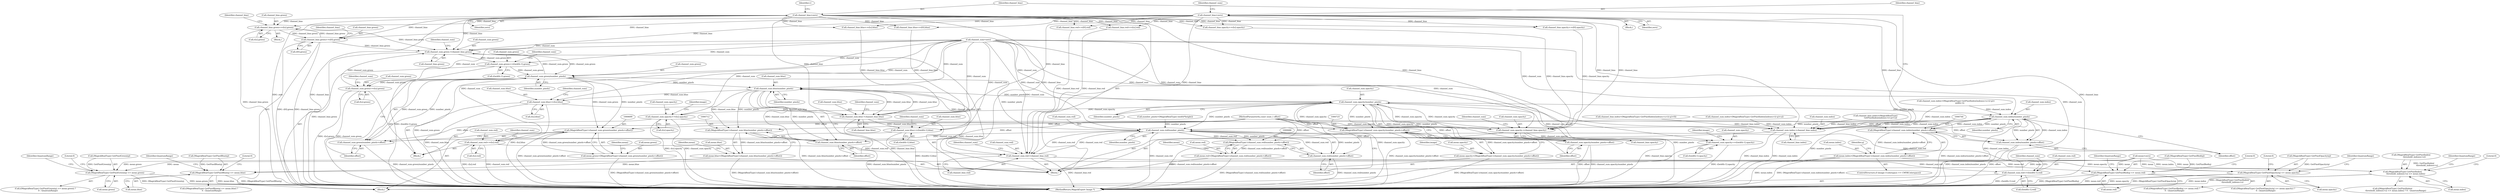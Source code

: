 digraph "0_ImageMagick6_35c7032723d85eee7318ff6c82f031fa2666b773@array" {
"1000367" [label="(Call,channel_bias.green+=r[u].green)"];
"1000557" [label="(Call,channel_bias.green+=r[0].green)"];
"1000533" [label="(Call,channel_bias=zero)"];
"1000367" [label="(Call,channel_bias.green+=r[u].green)"];
"1000316" [label="(Call,channel_bias=zero)"];
"1000505" [label="(Call,channel_sum.green-=channel_bias.green)"];
"1000617" [label="(Call,channel_sum.green+=r[width-1].green)"];
"1000701" [label="(Call,channel_sum.green/number_pixels)"];
"1000423" [label="(Call,channel_sum.green+=r[u].green)"];
"1000698" [label="(Call,(MagickRealType) (channel_sum.green/number_pixels+offset))"];
"1000694" [label="(Call,mean.green=(MagickRealType) (channel_sum.green/number_pixels+offset))"];
"1000768" [label="(Call,(MagickRealType) GetPixelGreen(q) <= mean.green)"];
"1000700" [label="(Call,channel_sum.green/number_pixels+offset)"];
"1000714" [label="(Call,channel_sum.blue/number_pixels)"];
"1000432" [label="(Call,channel_sum.blue+=r[u].blue)"];
"1000512" [label="(Call,channel_sum.blue-=channel_bias.blue)"];
"1000628" [label="(Call,channel_sum.blue+=r[width-1].blue)"];
"1000711" [label="(Call,(MagickRealType) (channel_sum.blue/number_pixels+offset))"];
"1000707" [label="(Call,mean.blue=(MagickRealType) (channel_sum.blue/number_pixels+offset))"];
"1000781" [label="(Call,(MagickRealType) GetPixelBlue(q) <= mean.blue)"];
"1000713" [label="(Call,channel_sum.blue/number_pixels+offset)"];
"1000727" [label="(Call,channel_sum.opacity/number_pixels)"];
"1000441" [label="(Call,channel_sum.opacity+=r[u].opacity)"];
"1000519" [label="(Call,channel_sum.opacity-=channel_bias.opacity)"];
"1000639" [label="(Call,channel_sum.opacity+=r[width-1].opacity)"];
"1000688" [label="(Call,channel_sum.red/number_pixels)"];
"1000414" [label="(Call,channel_sum.red+=r[u].red)"];
"1000498" [label="(Call,channel_sum.red-=channel_bias.red)"];
"1000606" [label="(Call,channel_sum.red+=r[width-1].red)"];
"1000685" [label="(Call,(MagickRealType) (channel_sum.red/number_pixels+offset))"];
"1000681" [label="(Call,mean.red=(MagickRealType) (channel_sum.red/number_pixels+offset))"];
"1000755" [label="(Call,(MagickRealType) GetPixelRed(q) <= mean.red)"];
"1000687" [label="(Call,channel_sum.red/number_pixels+offset)"];
"1000724" [label="(Call,(MagickRealType) (channel_sum.opacity/number_pixels+offset))"];
"1000720" [label="(Call,mean.opacity=(MagickRealType) (channel_sum.opacity/number_pixels+offset))"];
"1000794" [label="(Call,(MagickRealType) GetPixelOpacity(q) <= mean.opacity)"];
"1000726" [label="(Call,channel_sum.opacity/number_pixels+offset)"];
"1000746" [label="(Call,channel_sum.index/number_pixels)"];
"1000526" [label="(Call,channel_sum.index-=channel_bias.index)"];
"1000743" [label="(Call,(MagickRealType) (channel_sum.index/number_pixels+offset))"];
"1000739" [label="(Call,mean.index=(MagickRealType) (channel_sum.index/number_pixels+offset))"];
"1000815" [label="(Call,(MagickRealType) GetPixelIndex(\n          threshold_indexes+x) <= mean.index)"];
"1000745" [label="(Call,channel_sum.index/number_pixels+offset)"];
"1000509" [label="(Call,channel_bias.green)"];
"1000714" [label="(Call,channel_sum.blue/number_pixels)"];
"1000385" [label="(Call,channel_bias.opacity+=r[u].opacity)"];
"1000711" [label="(Call,(MagickRealType) (channel_sum.blue/number_pixels+offset))"];
"1000445" [label="(Call,r[u].opacity)"];
"1000681" [label="(Call,mean.red=(MagickRealType) (channel_sum.red/number_pixels+offset))"];
"1000610" [label="(Call,r[width-1].red)"];
"1000618" [label="(Call,channel_sum.green)"];
"1000530" [label="(Call,channel_bias.index)"];
"1000498" [label="(Call,channel_sum.red-=channel_bias.red)"];
"1000696" [label="(Identifier,mean)"];
"1000505" [label="(Call,channel_sum.green-=channel_bias.green)"];
"1000210" [label="(Call,number_pixels=(MagickRealType) (width*height))"];
"1000695" [label="(Call,mean.green)"];
"1000688" [label="(Call,channel_sum.red/number_pixels)"];
"1000747" [label="(Call,channel_sum.index)"];
"1000548" [label="(Call,channel_bias.red+=r[0].red)"];
"1000726" [label="(Call,channel_sum.opacity/number_pixels+offset)"];
"1000441" [label="(Call,channel_sum.opacity+=r[u].opacity)"];
"1000240" [label="(Block,)"];
"1000724" [label="(Call,(MagickRealType) (channel_sum.opacity/number_pixels+offset))"];
"1000732" [label="(Identifier,offset)"];
"1000753" [label="(Identifier,q)"];
"1000814" [label="(Call,((MagickRealType) GetPixelIndex(\n          threshold_indexes+x) <= mean.index) ? 0 : QuantumRange)"];
"1000514" [label="(Identifier,channel_sum)"];
"1000780" [label="(Call,((MagickRealType) GetPixelBlue(q) <= mean.blue) ?\n        0 : QuantumRange)"];
"1000822" [label="(Call,mean.index)"];
"1000533" [label="(Call,channel_bias=zero)"];
"1000590" [label="(Call,channel_bias.index=(MagickRealType) GetPixelIndex(indexes+x+(r-p)+0))"];
"1000639" [label="(Call,channel_sum.opacity+=r[width-1].opacity)"];
"1000793" [label="(Call,((MagickRealType) GetPixelOpacity(q) <= mean.opacity) ?\n        0 : QuantumRange)"];
"1000709" [label="(Identifier,mean)"];
"1000456" [label="(Call,channel_sum.index=(MagickRealType) GetPixelIndex(indexes+(r-p)+u))"];
"1000568" [label="(Identifier,channel_bias)"];
"1000685" [label="(Call,(MagickRealType) (channel_sum.red/number_pixels+offset))"];
"1000512" [label="(Call,channel_sum.blue-=channel_bias.blue)"];
"1000755" [label="(Call,(MagickRealType) GetPixelRed(q) <= mean.red)"];
"1000319" [label="(Call,channel_sum=zero)"];
"1000617" [label="(Call,channel_sum.green+=r[width-1].green)"];
"1000799" [label="(Call,mean.opacity)"];
"1000700" [label="(Call,channel_sum.green/number_pixels+offset)"];
"1000367" [label="(Call,channel_bias.green+=r[u].green)"];
"1000371" [label="(Call,r[u].green)"];
"1000513" [label="(Call,channel_sum.blue)"];
"1000653" [label="(Identifier,image)"];
"1000760" [label="(Call,mean.red)"];
"1000769" [label="(Call,(MagickRealType) GetPixelGreen(q))"];
"1000414" [label="(Call,channel_sum.red+=r[u].red)"];
"1000527" [label="(Call,channel_sum.index)"];
"1000443" [label="(Identifier,channel_sum)"];
"1000453" [label="(Identifier,image)"];
"1000719" [label="(Identifier,offset)"];
"1000432" [label="(Call,channel_sum.blue+=r[u].blue)"];
"1000520" [label="(Call,channel_sum.opacity)"];
"1000740" [label="(Call,mean.index)"];
"1000816" [label="(Call,(MagickRealType) GetPixelIndex(\n          threshold_indexes+x))"];
"1000575" [label="(Call,channel_bias.opacity+=r[0].opacity)"];
"1000492" [label="(Call,mean=zero)"];
"1000557" [label="(Call,channel_bias.green+=r[0].green)"];
"1000707" [label="(Call,mean.blue=(MagickRealType) (channel_sum.blue/number_pixels+offset))"];
"1000433" [label="(Call,channel_sum.blue)"];
"1000423" [label="(Call,channel_sum.green+=r[u].green)"];
"1000400" [label="(Call,channel_bias.index=(MagickRealType)\n                GetPixelIndex(indexes+(r-p)+u))"];
"1000619" [label="(Identifier,channel_sum)"];
"1000702" [label="(Call,channel_sum.green)"];
"1000786" [label="(Call,mean.blue)"];
"1000547" [label="(Block,)"];
"1000682" [label="(Call,mean.red)"];
"1000558" [label="(Call,channel_bias.green)"];
"1000731" [label="(Identifier,number_pixels)"];
"1000607" [label="(Call,channel_sum.red)"];
"1000889" [label="(MethodReturn,MagickExport Image *)"];
"1000378" [label="(Identifier,channel_bias)"];
"1000728" [label="(Call,channel_sum.opacity)"];
"1000521" [label="(Identifier,channel_sum)"];
"1000523" [label="(Call,channel_bias.opacity)"];
"1000802" [label="(Literal,0)"];
"1000687" [label="(Call,channel_sum.red/number_pixels+offset)"];
"1000318" [label="(Identifier,zero)"];
"1000789" [label="(Literal,0)"];
"1000425" [label="(Identifier,channel_sum)"];
"1000794" [label="(Call,(MagickRealType) GetPixelOpacity(q) <= mean.opacity)"];
"1000436" [label="(Call,r[u].blue)"];
"1000348" [label="(Block,)"];
"1000721" [label="(Call,mean.opacity)"];
"1000490" [label="(Block,)"];
"1000427" [label="(Call,r[u].green)"];
"1000763" [label="(Literal,0)"];
"1000767" [label="(Call,((MagickRealType) GetPixelGreen(q) <= mean.green) ?\n        0 : QuantumRange)"];
"1000629" [label="(Call,channel_sum.blue)"];
"1000781" [label="(Call,(MagickRealType) GetPixelBlue(q) <= mean.blue)"];
"1000733" [label="(ControlStructure,if (image->colorspace == CMYKColorspace))"];
"1000535" [label="(Identifier,zero)"];
"1000538" [label="(Identifier,v)"];
"1000722" [label="(Identifier,mean)"];
"1000777" [label="(Identifier,QuantumRange)"];
"1000320" [label="(Identifier,channel_sum)"];
"1000376" [label="(Call,channel_bias.blue+=r[u].blue)"];
"1000621" [label="(Call,r[width-1].green)"];
"1000795" [label="(Call,(MagickRealType) GetPixelOpacity(q))"];
"1000656" [label="(Call,channel_sum.index=(MagickRealType) GetPixelIndex(indexes+x+(r-p)+\n            width-1))"];
"1000826" [label="(Identifier,QuantumRange)"];
"1000776" [label="(Literal,0)"];
"1000706" [label="(Identifier,offset)"];
"1000713" [label="(Call,channel_sum.blue/number_pixels+offset)"];
"1000692" [label="(Identifier,number_pixels)"];
"1000507" [label="(Identifier,channel_sum)"];
"1000358" [label="(Call,channel_bias.red+=r[u].red)"];
"1000368" [label="(Call,channel_bias.green)"];
"1000689" [label="(Call,channel_sum.red)"];
"1000715" [label="(Call,channel_sum.blue)"];
"1000516" [label="(Call,channel_bias.blue)"];
"1000768" [label="(Call,(MagickRealType) GetPixelGreen(q) <= mean.green)"];
"1000745" [label="(Call,channel_sum.index/number_pixels+offset)"];
"1000815" [label="(Call,(MagickRealType) GetPixelIndex(\n          threshold_indexes+x) <= mean.index)"];
"1000317" [label="(Identifier,channel_bias)"];
"1000705" [label="(Identifier,number_pixels)"];
"1000105" [label="(MethodParameterIn,const ssize_t offset)"];
"1000708" [label="(Call,mean.blue)"];
"1000825" [label="(Literal,0)"];
"1000756" [label="(Call,(MagickRealType) GetPixelRed(q))"];
"1000519" [label="(Call,channel_sum.opacity-=channel_bias.opacity)"];
"1000750" [label="(Identifier,number_pixels)"];
"1000316" [label="(Call,channel_bias=zero)"];
"1000526" [label="(Call,channel_sum.index-=channel_bias.index)"];
"1000693" [label="(Identifier,offset)"];
"1000739" [label="(Call,mean.index=(MagickRealType) (channel_sum.index/number_pixels+offset))"];
"1000718" [label="(Identifier,number_pixels)"];
"1000643" [label="(Call,r[width-1].opacity)"];
"1000424" [label="(Call,channel_sum.green)"];
"1000803" [label="(Identifier,QuantumRange)"];
"1000628" [label="(Call,channel_sum.blue+=r[width-1].blue)"];
"1000727" [label="(Call,channel_sum.opacity/number_pixels)"];
"1000502" [label="(Call,channel_bias.red)"];
"1000694" [label="(Call,mean.green=(MagickRealType) (channel_sum.green/number_pixels+offset))"];
"1000701" [label="(Call,channel_sum.green/number_pixels)"];
"1000499" [label="(Call,channel_sum.red)"];
"1000698" [label="(Call,(MagickRealType) (channel_sum.green/number_pixels+offset))"];
"1000751" [label="(Identifier,offset)"];
"1000418" [label="(Call,r[u].red)"];
"1000743" [label="(Call,(MagickRealType) (channel_sum.index/number_pixels+offset))"];
"1000754" [label="(Call,((MagickRealType) GetPixelRed(q) <= mean.red) ?\n        0 : QuantumRange)"];
"1000561" [label="(Call,r[0].green)"];
"1000782" [label="(Call,(MagickRealType) GetPixelBlue(q))"];
"1000632" [label="(Call,r[width-1].blue)"];
"1000764" [label="(Identifier,QuantumRange)"];
"1000506" [label="(Call,channel_sum.green)"];
"1000630" [label="(Identifier,channel_sum)"];
"1000790" [label="(Identifier,QuantumRange)"];
"1000528" [label="(Identifier,channel_sum)"];
"1000434" [label="(Identifier,channel_sum)"];
"1000746" [label="(Call,channel_sum.index/number_pixels)"];
"1000357" [label="(Block,)"];
"1000566" [label="(Call,channel_bias.blue+=r[0].blue)"];
"1000640" [label="(Call,channel_sum.opacity)"];
"1000736" [label="(Identifier,image)"];
"1000415" [label="(Call,channel_sum.red)"];
"1000606" [label="(Call,channel_sum.red+=r[width-1].red)"];
"1000442" [label="(Call,channel_sum.opacity)"];
"1000534" [label="(Identifier,channel_bias)"];
"1000773" [label="(Call,mean.green)"];
"1000641" [label="(Identifier,channel_sum)"];
"1000720" [label="(Call,mean.opacity=(MagickRealType) (channel_sum.opacity/number_pixels+offset))"];
"1000367" -> "1000357"  [label="AST: "];
"1000367" -> "1000371"  [label="CFG: "];
"1000368" -> "1000367"  [label="AST: "];
"1000371" -> "1000367"  [label="AST: "];
"1000378" -> "1000367"  [label="CFG: "];
"1000367" -> "1000889"  [label="DDG: channel_bias.green"];
"1000557" -> "1000367"  [label="DDG: channel_bias.green"];
"1000316" -> "1000367"  [label="DDG: channel_bias"];
"1000533" -> "1000367"  [label="DDG: channel_bias"];
"1000367" -> "1000505"  [label="DDG: channel_bias.green"];
"1000367" -> "1000557"  [label="DDG: channel_bias.green"];
"1000557" -> "1000547"  [label="AST: "];
"1000557" -> "1000561"  [label="CFG: "];
"1000558" -> "1000557"  [label="AST: "];
"1000561" -> "1000557"  [label="AST: "];
"1000568" -> "1000557"  [label="CFG: "];
"1000557" -> "1000889"  [label="DDG: channel_bias.green"];
"1000557" -> "1000889"  [label="DDG: r[0].green"];
"1000557" -> "1000505"  [label="DDG: channel_bias.green"];
"1000533" -> "1000557"  [label="DDG: channel_bias"];
"1000316" -> "1000557"  [label="DDG: channel_bias"];
"1000533" -> "1000490"  [label="AST: "];
"1000533" -> "1000535"  [label="CFG: "];
"1000534" -> "1000533"  [label="AST: "];
"1000535" -> "1000533"  [label="AST: "];
"1000538" -> "1000533"  [label="CFG: "];
"1000533" -> "1000889"  [label="DDG: channel_bias"];
"1000533" -> "1000889"  [label="DDG: zero"];
"1000533" -> "1000358"  [label="DDG: channel_bias"];
"1000533" -> "1000376"  [label="DDG: channel_bias"];
"1000533" -> "1000385"  [label="DDG: channel_bias"];
"1000533" -> "1000498"  [label="DDG: channel_bias"];
"1000533" -> "1000505"  [label="DDG: channel_bias"];
"1000533" -> "1000512"  [label="DDG: channel_bias"];
"1000533" -> "1000519"  [label="DDG: channel_bias"];
"1000533" -> "1000526"  [label="DDG: channel_bias"];
"1000533" -> "1000548"  [label="DDG: channel_bias"];
"1000533" -> "1000566"  [label="DDG: channel_bias"];
"1000533" -> "1000575"  [label="DDG: channel_bias"];
"1000316" -> "1000240"  [label="AST: "];
"1000316" -> "1000318"  [label="CFG: "];
"1000317" -> "1000316"  [label="AST: "];
"1000318" -> "1000316"  [label="AST: "];
"1000320" -> "1000316"  [label="CFG: "];
"1000316" -> "1000889"  [label="DDG: channel_bias"];
"1000316" -> "1000358"  [label="DDG: channel_bias"];
"1000316" -> "1000376"  [label="DDG: channel_bias"];
"1000316" -> "1000385"  [label="DDG: channel_bias"];
"1000316" -> "1000498"  [label="DDG: channel_bias"];
"1000316" -> "1000505"  [label="DDG: channel_bias"];
"1000316" -> "1000512"  [label="DDG: channel_bias"];
"1000316" -> "1000519"  [label="DDG: channel_bias"];
"1000316" -> "1000526"  [label="DDG: channel_bias"];
"1000316" -> "1000548"  [label="DDG: channel_bias"];
"1000316" -> "1000566"  [label="DDG: channel_bias"];
"1000316" -> "1000575"  [label="DDG: channel_bias"];
"1000505" -> "1000490"  [label="AST: "];
"1000505" -> "1000509"  [label="CFG: "];
"1000506" -> "1000505"  [label="AST: "];
"1000509" -> "1000505"  [label="AST: "];
"1000514" -> "1000505"  [label="CFG: "];
"1000505" -> "1000889"  [label="DDG: channel_bias.green"];
"1000423" -> "1000505"  [label="DDG: channel_sum.green"];
"1000701" -> "1000505"  [label="DDG: channel_sum.green"];
"1000319" -> "1000505"  [label="DDG: channel_sum"];
"1000505" -> "1000617"  [label="DDG: channel_sum.green"];
"1000505" -> "1000701"  [label="DDG: channel_sum.green"];
"1000617" -> "1000547"  [label="AST: "];
"1000617" -> "1000621"  [label="CFG: "];
"1000618" -> "1000617"  [label="AST: "];
"1000621" -> "1000617"  [label="AST: "];
"1000630" -> "1000617"  [label="CFG: "];
"1000617" -> "1000889"  [label="DDG: r[width-1].green"];
"1000319" -> "1000617"  [label="DDG: channel_sum"];
"1000617" -> "1000701"  [label="DDG: channel_sum.green"];
"1000701" -> "1000700"  [label="AST: "];
"1000701" -> "1000705"  [label="CFG: "];
"1000702" -> "1000701"  [label="AST: "];
"1000705" -> "1000701"  [label="AST: "];
"1000706" -> "1000701"  [label="CFG: "];
"1000701" -> "1000889"  [label="DDG: channel_sum.green"];
"1000701" -> "1000423"  [label="DDG: channel_sum.green"];
"1000701" -> "1000698"  [label="DDG: channel_sum.green"];
"1000701" -> "1000698"  [label="DDG: number_pixels"];
"1000701" -> "1000700"  [label="DDG: channel_sum.green"];
"1000701" -> "1000700"  [label="DDG: number_pixels"];
"1000319" -> "1000701"  [label="DDG: channel_sum"];
"1000688" -> "1000701"  [label="DDG: number_pixels"];
"1000701" -> "1000714"  [label="DDG: number_pixels"];
"1000423" -> "1000348"  [label="AST: "];
"1000423" -> "1000427"  [label="CFG: "];
"1000424" -> "1000423"  [label="AST: "];
"1000427" -> "1000423"  [label="AST: "];
"1000434" -> "1000423"  [label="CFG: "];
"1000423" -> "1000889"  [label="DDG: r[u].green"];
"1000423" -> "1000889"  [label="DDG: channel_sum.green"];
"1000319" -> "1000423"  [label="DDG: channel_sum"];
"1000698" -> "1000694"  [label="AST: "];
"1000698" -> "1000700"  [label="CFG: "];
"1000699" -> "1000698"  [label="AST: "];
"1000700" -> "1000698"  [label="AST: "];
"1000694" -> "1000698"  [label="CFG: "];
"1000698" -> "1000889"  [label="DDG: channel_sum.green/number_pixels+offset"];
"1000698" -> "1000694"  [label="DDG: channel_sum.green/number_pixels+offset"];
"1000105" -> "1000698"  [label="DDG: offset"];
"1000694" -> "1000490"  [label="AST: "];
"1000695" -> "1000694"  [label="AST: "];
"1000709" -> "1000694"  [label="CFG: "];
"1000694" -> "1000889"  [label="DDG: (MagickRealType) (channel_sum.green/number_pixels+offset)"];
"1000694" -> "1000768"  [label="DDG: mean.green"];
"1000768" -> "1000767"  [label="AST: "];
"1000768" -> "1000773"  [label="CFG: "];
"1000769" -> "1000768"  [label="AST: "];
"1000773" -> "1000768"  [label="AST: "];
"1000776" -> "1000768"  [label="CFG: "];
"1000777" -> "1000768"  [label="CFG: "];
"1000768" -> "1000889"  [label="DDG: mean.green"];
"1000768" -> "1000889"  [label="DDG: (MagickRealType) GetPixelGreen(q)"];
"1000769" -> "1000768"  [label="DDG: GetPixelGreen(q)"];
"1000492" -> "1000768"  [label="DDG: mean"];
"1000700" -> "1000706"  [label="CFG: "];
"1000706" -> "1000700"  [label="AST: "];
"1000700" -> "1000889"  [label="DDG: channel_sum.green/number_pixels"];
"1000105" -> "1000700"  [label="DDG: offset"];
"1000714" -> "1000713"  [label="AST: "];
"1000714" -> "1000718"  [label="CFG: "];
"1000715" -> "1000714"  [label="AST: "];
"1000718" -> "1000714"  [label="AST: "];
"1000719" -> "1000714"  [label="CFG: "];
"1000714" -> "1000889"  [label="DDG: channel_sum.blue"];
"1000714" -> "1000432"  [label="DDG: channel_sum.blue"];
"1000714" -> "1000512"  [label="DDG: channel_sum.blue"];
"1000714" -> "1000711"  [label="DDG: channel_sum.blue"];
"1000714" -> "1000711"  [label="DDG: number_pixels"];
"1000714" -> "1000713"  [label="DDG: channel_sum.blue"];
"1000714" -> "1000713"  [label="DDG: number_pixels"];
"1000628" -> "1000714"  [label="DDG: channel_sum.blue"];
"1000512" -> "1000714"  [label="DDG: channel_sum.blue"];
"1000319" -> "1000714"  [label="DDG: channel_sum"];
"1000714" -> "1000727"  [label="DDG: number_pixels"];
"1000432" -> "1000348"  [label="AST: "];
"1000432" -> "1000436"  [label="CFG: "];
"1000433" -> "1000432"  [label="AST: "];
"1000436" -> "1000432"  [label="AST: "];
"1000443" -> "1000432"  [label="CFG: "];
"1000432" -> "1000889"  [label="DDG: r[u].blue"];
"1000432" -> "1000889"  [label="DDG: channel_sum.blue"];
"1000319" -> "1000432"  [label="DDG: channel_sum"];
"1000432" -> "1000512"  [label="DDG: channel_sum.blue"];
"1000512" -> "1000490"  [label="AST: "];
"1000512" -> "1000516"  [label="CFG: "];
"1000513" -> "1000512"  [label="AST: "];
"1000516" -> "1000512"  [label="AST: "];
"1000521" -> "1000512"  [label="CFG: "];
"1000512" -> "1000889"  [label="DDG: channel_bias.blue"];
"1000376" -> "1000512"  [label="DDG: channel_bias.blue"];
"1000566" -> "1000512"  [label="DDG: channel_bias.blue"];
"1000319" -> "1000512"  [label="DDG: channel_sum"];
"1000512" -> "1000628"  [label="DDG: channel_sum.blue"];
"1000628" -> "1000547"  [label="AST: "];
"1000628" -> "1000632"  [label="CFG: "];
"1000629" -> "1000628"  [label="AST: "];
"1000632" -> "1000628"  [label="AST: "];
"1000641" -> "1000628"  [label="CFG: "];
"1000628" -> "1000889"  [label="DDG: r[width-1].blue"];
"1000319" -> "1000628"  [label="DDG: channel_sum"];
"1000711" -> "1000707"  [label="AST: "];
"1000711" -> "1000713"  [label="CFG: "];
"1000712" -> "1000711"  [label="AST: "];
"1000713" -> "1000711"  [label="AST: "];
"1000707" -> "1000711"  [label="CFG: "];
"1000711" -> "1000889"  [label="DDG: channel_sum.blue/number_pixels+offset"];
"1000711" -> "1000707"  [label="DDG: channel_sum.blue/number_pixels+offset"];
"1000105" -> "1000711"  [label="DDG: offset"];
"1000707" -> "1000490"  [label="AST: "];
"1000708" -> "1000707"  [label="AST: "];
"1000722" -> "1000707"  [label="CFG: "];
"1000707" -> "1000889"  [label="DDG: (MagickRealType) (channel_sum.blue/number_pixels+offset)"];
"1000707" -> "1000781"  [label="DDG: mean.blue"];
"1000781" -> "1000780"  [label="AST: "];
"1000781" -> "1000786"  [label="CFG: "];
"1000782" -> "1000781"  [label="AST: "];
"1000786" -> "1000781"  [label="AST: "];
"1000789" -> "1000781"  [label="CFG: "];
"1000790" -> "1000781"  [label="CFG: "];
"1000781" -> "1000889"  [label="DDG: (MagickRealType) GetPixelBlue(q)"];
"1000781" -> "1000889"  [label="DDG: mean.blue"];
"1000782" -> "1000781"  [label="DDG: GetPixelBlue(q)"];
"1000492" -> "1000781"  [label="DDG: mean"];
"1000713" -> "1000719"  [label="CFG: "];
"1000719" -> "1000713"  [label="AST: "];
"1000713" -> "1000889"  [label="DDG: channel_sum.blue/number_pixels"];
"1000105" -> "1000713"  [label="DDG: offset"];
"1000727" -> "1000726"  [label="AST: "];
"1000727" -> "1000731"  [label="CFG: "];
"1000728" -> "1000727"  [label="AST: "];
"1000731" -> "1000727"  [label="AST: "];
"1000732" -> "1000727"  [label="CFG: "];
"1000727" -> "1000889"  [label="DDG: number_pixels"];
"1000727" -> "1000889"  [label="DDG: channel_sum.opacity"];
"1000727" -> "1000441"  [label="DDG: channel_sum.opacity"];
"1000727" -> "1000519"  [label="DDG: channel_sum.opacity"];
"1000727" -> "1000688"  [label="DDG: number_pixels"];
"1000727" -> "1000724"  [label="DDG: channel_sum.opacity"];
"1000727" -> "1000724"  [label="DDG: number_pixels"];
"1000727" -> "1000726"  [label="DDG: channel_sum.opacity"];
"1000727" -> "1000726"  [label="DDG: number_pixels"];
"1000319" -> "1000727"  [label="DDG: channel_sum"];
"1000519" -> "1000727"  [label="DDG: channel_sum.opacity"];
"1000639" -> "1000727"  [label="DDG: channel_sum.opacity"];
"1000727" -> "1000746"  [label="DDG: number_pixels"];
"1000441" -> "1000348"  [label="AST: "];
"1000441" -> "1000445"  [label="CFG: "];
"1000442" -> "1000441"  [label="AST: "];
"1000445" -> "1000441"  [label="AST: "];
"1000453" -> "1000441"  [label="CFG: "];
"1000441" -> "1000889"  [label="DDG: channel_sum.opacity"];
"1000441" -> "1000889"  [label="DDG: r[u].opacity"];
"1000319" -> "1000441"  [label="DDG: channel_sum"];
"1000441" -> "1000519"  [label="DDG: channel_sum.opacity"];
"1000519" -> "1000490"  [label="AST: "];
"1000519" -> "1000523"  [label="CFG: "];
"1000520" -> "1000519"  [label="AST: "];
"1000523" -> "1000519"  [label="AST: "];
"1000528" -> "1000519"  [label="CFG: "];
"1000519" -> "1000889"  [label="DDG: channel_bias.opacity"];
"1000575" -> "1000519"  [label="DDG: channel_bias.opacity"];
"1000385" -> "1000519"  [label="DDG: channel_bias.opacity"];
"1000319" -> "1000519"  [label="DDG: channel_sum"];
"1000519" -> "1000639"  [label="DDG: channel_sum.opacity"];
"1000639" -> "1000547"  [label="AST: "];
"1000639" -> "1000643"  [label="CFG: "];
"1000640" -> "1000639"  [label="AST: "];
"1000643" -> "1000639"  [label="AST: "];
"1000653" -> "1000639"  [label="CFG: "];
"1000639" -> "1000889"  [label="DDG: r[width-1].opacity"];
"1000319" -> "1000639"  [label="DDG: channel_sum"];
"1000688" -> "1000687"  [label="AST: "];
"1000688" -> "1000692"  [label="CFG: "];
"1000689" -> "1000688"  [label="AST: "];
"1000692" -> "1000688"  [label="AST: "];
"1000693" -> "1000688"  [label="CFG: "];
"1000688" -> "1000889"  [label="DDG: channel_sum.red"];
"1000688" -> "1000414"  [label="DDG: channel_sum.red"];
"1000688" -> "1000498"  [label="DDG: channel_sum.red"];
"1000688" -> "1000685"  [label="DDG: channel_sum.red"];
"1000688" -> "1000685"  [label="DDG: number_pixels"];
"1000688" -> "1000687"  [label="DDG: channel_sum.red"];
"1000688" -> "1000687"  [label="DDG: number_pixels"];
"1000606" -> "1000688"  [label="DDG: channel_sum.red"];
"1000498" -> "1000688"  [label="DDG: channel_sum.red"];
"1000319" -> "1000688"  [label="DDG: channel_sum"];
"1000746" -> "1000688"  [label="DDG: number_pixels"];
"1000210" -> "1000688"  [label="DDG: number_pixels"];
"1000414" -> "1000348"  [label="AST: "];
"1000414" -> "1000418"  [label="CFG: "];
"1000415" -> "1000414"  [label="AST: "];
"1000418" -> "1000414"  [label="AST: "];
"1000425" -> "1000414"  [label="CFG: "];
"1000414" -> "1000889"  [label="DDG: r[u].red"];
"1000414" -> "1000889"  [label="DDG: channel_sum.red"];
"1000319" -> "1000414"  [label="DDG: channel_sum"];
"1000414" -> "1000498"  [label="DDG: channel_sum.red"];
"1000498" -> "1000490"  [label="AST: "];
"1000498" -> "1000502"  [label="CFG: "];
"1000499" -> "1000498"  [label="AST: "];
"1000502" -> "1000498"  [label="AST: "];
"1000507" -> "1000498"  [label="CFG: "];
"1000498" -> "1000889"  [label="DDG: channel_bias.red"];
"1000548" -> "1000498"  [label="DDG: channel_bias.red"];
"1000358" -> "1000498"  [label="DDG: channel_bias.red"];
"1000319" -> "1000498"  [label="DDG: channel_sum"];
"1000498" -> "1000606"  [label="DDG: channel_sum.red"];
"1000606" -> "1000547"  [label="AST: "];
"1000606" -> "1000610"  [label="CFG: "];
"1000607" -> "1000606"  [label="AST: "];
"1000610" -> "1000606"  [label="AST: "];
"1000619" -> "1000606"  [label="CFG: "];
"1000606" -> "1000889"  [label="DDG: r[width-1].red"];
"1000319" -> "1000606"  [label="DDG: channel_sum"];
"1000685" -> "1000681"  [label="AST: "];
"1000685" -> "1000687"  [label="CFG: "];
"1000686" -> "1000685"  [label="AST: "];
"1000687" -> "1000685"  [label="AST: "];
"1000681" -> "1000685"  [label="CFG: "];
"1000685" -> "1000889"  [label="DDG: channel_sum.red/number_pixels+offset"];
"1000685" -> "1000681"  [label="DDG: channel_sum.red/number_pixels+offset"];
"1000105" -> "1000685"  [label="DDG: offset"];
"1000681" -> "1000490"  [label="AST: "];
"1000682" -> "1000681"  [label="AST: "];
"1000696" -> "1000681"  [label="CFG: "];
"1000681" -> "1000889"  [label="DDG: (MagickRealType) (channel_sum.red/number_pixels+offset)"];
"1000681" -> "1000755"  [label="DDG: mean.red"];
"1000755" -> "1000754"  [label="AST: "];
"1000755" -> "1000760"  [label="CFG: "];
"1000756" -> "1000755"  [label="AST: "];
"1000760" -> "1000755"  [label="AST: "];
"1000763" -> "1000755"  [label="CFG: "];
"1000764" -> "1000755"  [label="CFG: "];
"1000755" -> "1000889"  [label="DDG: mean.red"];
"1000755" -> "1000889"  [label="DDG: (MagickRealType) GetPixelRed(q)"];
"1000756" -> "1000755"  [label="DDG: GetPixelRed(q)"];
"1000492" -> "1000755"  [label="DDG: mean"];
"1000687" -> "1000693"  [label="CFG: "];
"1000693" -> "1000687"  [label="AST: "];
"1000687" -> "1000889"  [label="DDG: channel_sum.red/number_pixels"];
"1000105" -> "1000687"  [label="DDG: offset"];
"1000724" -> "1000720"  [label="AST: "];
"1000724" -> "1000726"  [label="CFG: "];
"1000725" -> "1000724"  [label="AST: "];
"1000726" -> "1000724"  [label="AST: "];
"1000720" -> "1000724"  [label="CFG: "];
"1000724" -> "1000889"  [label="DDG: channel_sum.opacity/number_pixels+offset"];
"1000724" -> "1000720"  [label="DDG: channel_sum.opacity/number_pixels+offset"];
"1000105" -> "1000724"  [label="DDG: offset"];
"1000720" -> "1000490"  [label="AST: "];
"1000721" -> "1000720"  [label="AST: "];
"1000736" -> "1000720"  [label="CFG: "];
"1000720" -> "1000889"  [label="DDG: (MagickRealType) (channel_sum.opacity/number_pixels+offset)"];
"1000720" -> "1000794"  [label="DDG: mean.opacity"];
"1000794" -> "1000793"  [label="AST: "];
"1000794" -> "1000799"  [label="CFG: "];
"1000795" -> "1000794"  [label="AST: "];
"1000799" -> "1000794"  [label="AST: "];
"1000802" -> "1000794"  [label="CFG: "];
"1000803" -> "1000794"  [label="CFG: "];
"1000794" -> "1000889"  [label="DDG: (MagickRealType) GetPixelOpacity(q)"];
"1000794" -> "1000889"  [label="DDG: mean.opacity"];
"1000795" -> "1000794"  [label="DDG: GetPixelOpacity(q)"];
"1000492" -> "1000794"  [label="DDG: mean"];
"1000726" -> "1000732"  [label="CFG: "];
"1000732" -> "1000726"  [label="AST: "];
"1000726" -> "1000889"  [label="DDG: channel_sum.opacity/number_pixels"];
"1000726" -> "1000889"  [label="DDG: offset"];
"1000105" -> "1000726"  [label="DDG: offset"];
"1000746" -> "1000745"  [label="AST: "];
"1000746" -> "1000750"  [label="CFG: "];
"1000747" -> "1000746"  [label="AST: "];
"1000750" -> "1000746"  [label="AST: "];
"1000751" -> "1000746"  [label="CFG: "];
"1000746" -> "1000889"  [label="DDG: channel_sum.index"];
"1000746" -> "1000889"  [label="DDG: number_pixels"];
"1000746" -> "1000526"  [label="DDG: channel_sum.index"];
"1000746" -> "1000743"  [label="DDG: channel_sum.index"];
"1000746" -> "1000743"  [label="DDG: number_pixels"];
"1000746" -> "1000745"  [label="DDG: channel_sum.index"];
"1000746" -> "1000745"  [label="DDG: number_pixels"];
"1000526" -> "1000746"  [label="DDG: channel_sum.index"];
"1000656" -> "1000746"  [label="DDG: channel_sum.index"];
"1000319" -> "1000746"  [label="DDG: channel_sum"];
"1000526" -> "1000490"  [label="AST: "];
"1000526" -> "1000530"  [label="CFG: "];
"1000527" -> "1000526"  [label="AST: "];
"1000530" -> "1000526"  [label="AST: "];
"1000534" -> "1000526"  [label="CFG: "];
"1000526" -> "1000889"  [label="DDG: channel_bias.index"];
"1000526" -> "1000889"  [label="DDG: channel_sum.index"];
"1000400" -> "1000526"  [label="DDG: channel_bias.index"];
"1000590" -> "1000526"  [label="DDG: channel_bias.index"];
"1000456" -> "1000526"  [label="DDG: channel_sum.index"];
"1000656" -> "1000526"  [label="DDG: channel_sum.index"];
"1000319" -> "1000526"  [label="DDG: channel_sum"];
"1000743" -> "1000739"  [label="AST: "];
"1000743" -> "1000745"  [label="CFG: "];
"1000744" -> "1000743"  [label="AST: "];
"1000745" -> "1000743"  [label="AST: "];
"1000739" -> "1000743"  [label="CFG: "];
"1000743" -> "1000889"  [label="DDG: channel_sum.index/number_pixels+offset"];
"1000743" -> "1000739"  [label="DDG: channel_sum.index/number_pixels+offset"];
"1000105" -> "1000743"  [label="DDG: offset"];
"1000739" -> "1000733"  [label="AST: "];
"1000740" -> "1000739"  [label="AST: "];
"1000753" -> "1000739"  [label="CFG: "];
"1000739" -> "1000889"  [label="DDG: mean.index"];
"1000739" -> "1000889"  [label="DDG: (MagickRealType) (channel_sum.index/number_pixels+offset)"];
"1000739" -> "1000815"  [label="DDG: mean.index"];
"1000815" -> "1000814"  [label="AST: "];
"1000815" -> "1000822"  [label="CFG: "];
"1000816" -> "1000815"  [label="AST: "];
"1000822" -> "1000815"  [label="AST: "];
"1000825" -> "1000815"  [label="CFG: "];
"1000826" -> "1000815"  [label="CFG: "];
"1000815" -> "1000889"  [label="DDG: (MagickRealType) GetPixelIndex(\n          threshold_indexes+x)"];
"1000815" -> "1000889"  [label="DDG: mean.index"];
"1000816" -> "1000815"  [label="DDG: GetPixelIndex(\n          threshold_indexes+x)"];
"1000492" -> "1000815"  [label="DDG: mean"];
"1000745" -> "1000751"  [label="CFG: "];
"1000751" -> "1000745"  [label="AST: "];
"1000745" -> "1000889"  [label="DDG: offset"];
"1000745" -> "1000889"  [label="DDG: channel_sum.index/number_pixels"];
"1000105" -> "1000745"  [label="DDG: offset"];
}
